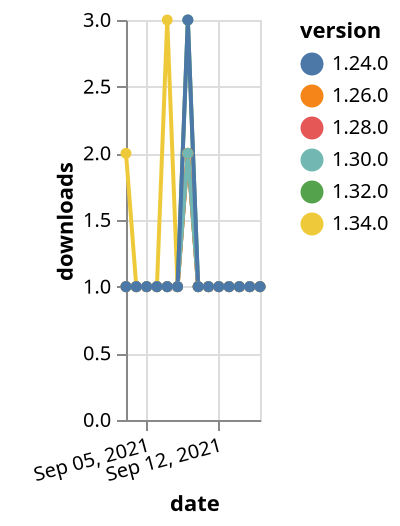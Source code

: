 {"$schema": "https://vega.github.io/schema/vega-lite/v5.json", "description": "A simple bar chart with embedded data.", "data": {"values": [{"date": "2021-09-03", "total": 136, "delta": 2, "version": "1.34.0"}, {"date": "2021-09-04", "total": 137, "delta": 1, "version": "1.34.0"}, {"date": "2021-09-05", "total": 138, "delta": 1, "version": "1.34.0"}, {"date": "2021-09-06", "total": 139, "delta": 1, "version": "1.34.0"}, {"date": "2021-09-07", "total": 142, "delta": 3, "version": "1.34.0"}, {"date": "2021-09-08", "total": 143, "delta": 1, "version": "1.34.0"}, {"date": "2021-09-09", "total": 145, "delta": 2, "version": "1.34.0"}, {"date": "2021-09-10", "total": 146, "delta": 1, "version": "1.34.0"}, {"date": "2021-09-11", "total": 147, "delta": 1, "version": "1.34.0"}, {"date": "2021-09-12", "total": 148, "delta": 1, "version": "1.34.0"}, {"date": "2021-09-13", "total": 149, "delta": 1, "version": "1.34.0"}, {"date": "2021-09-14", "total": 150, "delta": 1, "version": "1.34.0"}, {"date": "2021-09-15", "total": 151, "delta": 1, "version": "1.34.0"}, {"date": "2021-09-16", "total": 152, "delta": 1, "version": "1.34.0"}, {"date": "2021-09-03", "total": 257, "delta": 1, "version": "1.32.0"}, {"date": "2021-09-04", "total": 258, "delta": 1, "version": "1.32.0"}, {"date": "2021-09-05", "total": 259, "delta": 1, "version": "1.32.0"}, {"date": "2021-09-06", "total": 260, "delta": 1, "version": "1.32.0"}, {"date": "2021-09-07", "total": 261, "delta": 1, "version": "1.32.0"}, {"date": "2021-09-08", "total": 262, "delta": 1, "version": "1.32.0"}, {"date": "2021-09-09", "total": 265, "delta": 3, "version": "1.32.0"}, {"date": "2021-09-10", "total": 266, "delta": 1, "version": "1.32.0"}, {"date": "2021-09-11", "total": 267, "delta": 1, "version": "1.32.0"}, {"date": "2021-09-12", "total": 268, "delta": 1, "version": "1.32.0"}, {"date": "2021-09-13", "total": 269, "delta": 1, "version": "1.32.0"}, {"date": "2021-09-14", "total": 270, "delta": 1, "version": "1.32.0"}, {"date": "2021-09-15", "total": 271, "delta": 1, "version": "1.32.0"}, {"date": "2021-09-16", "total": 272, "delta": 1, "version": "1.32.0"}, {"date": "2021-09-03", "total": 230, "delta": 1, "version": "1.28.0"}, {"date": "2021-09-04", "total": 231, "delta": 1, "version": "1.28.0"}, {"date": "2021-09-05", "total": 232, "delta": 1, "version": "1.28.0"}, {"date": "2021-09-06", "total": 233, "delta": 1, "version": "1.28.0"}, {"date": "2021-09-07", "total": 234, "delta": 1, "version": "1.28.0"}, {"date": "2021-09-08", "total": 235, "delta": 1, "version": "1.28.0"}, {"date": "2021-09-09", "total": 237, "delta": 2, "version": "1.28.0"}, {"date": "2021-09-10", "total": 238, "delta": 1, "version": "1.28.0"}, {"date": "2021-09-11", "total": 239, "delta": 1, "version": "1.28.0"}, {"date": "2021-09-12", "total": 240, "delta": 1, "version": "1.28.0"}, {"date": "2021-09-13", "total": 241, "delta": 1, "version": "1.28.0"}, {"date": "2021-09-14", "total": 242, "delta": 1, "version": "1.28.0"}, {"date": "2021-09-15", "total": 243, "delta": 1, "version": "1.28.0"}, {"date": "2021-09-16", "total": 244, "delta": 1, "version": "1.28.0"}, {"date": "2021-09-03", "total": 208, "delta": 1, "version": "1.26.0"}, {"date": "2021-09-04", "total": 209, "delta": 1, "version": "1.26.0"}, {"date": "2021-09-05", "total": 210, "delta": 1, "version": "1.26.0"}, {"date": "2021-09-06", "total": 211, "delta": 1, "version": "1.26.0"}, {"date": "2021-09-07", "total": 212, "delta": 1, "version": "1.26.0"}, {"date": "2021-09-08", "total": 213, "delta": 1, "version": "1.26.0"}, {"date": "2021-09-09", "total": 215, "delta": 2, "version": "1.26.0"}, {"date": "2021-09-10", "total": 216, "delta": 1, "version": "1.26.0"}, {"date": "2021-09-11", "total": 217, "delta": 1, "version": "1.26.0"}, {"date": "2021-09-12", "total": 218, "delta": 1, "version": "1.26.0"}, {"date": "2021-09-13", "total": 219, "delta": 1, "version": "1.26.0"}, {"date": "2021-09-14", "total": 220, "delta": 1, "version": "1.26.0"}, {"date": "2021-09-15", "total": 221, "delta": 1, "version": "1.26.0"}, {"date": "2021-09-16", "total": 222, "delta": 1, "version": "1.26.0"}, {"date": "2021-09-03", "total": 179, "delta": 1, "version": "1.30.0"}, {"date": "2021-09-04", "total": 180, "delta": 1, "version": "1.30.0"}, {"date": "2021-09-05", "total": 181, "delta": 1, "version": "1.30.0"}, {"date": "2021-09-06", "total": 182, "delta": 1, "version": "1.30.0"}, {"date": "2021-09-07", "total": 183, "delta": 1, "version": "1.30.0"}, {"date": "2021-09-08", "total": 184, "delta": 1, "version": "1.30.0"}, {"date": "2021-09-09", "total": 186, "delta": 2, "version": "1.30.0"}, {"date": "2021-09-10", "total": 187, "delta": 1, "version": "1.30.0"}, {"date": "2021-09-11", "total": 188, "delta": 1, "version": "1.30.0"}, {"date": "2021-09-12", "total": 189, "delta": 1, "version": "1.30.0"}, {"date": "2021-09-13", "total": 190, "delta": 1, "version": "1.30.0"}, {"date": "2021-09-14", "total": 191, "delta": 1, "version": "1.30.0"}, {"date": "2021-09-15", "total": 192, "delta": 1, "version": "1.30.0"}, {"date": "2021-09-16", "total": 193, "delta": 1, "version": "1.30.0"}, {"date": "2021-09-03", "total": 426, "delta": 1, "version": "1.24.0"}, {"date": "2021-09-04", "total": 427, "delta": 1, "version": "1.24.0"}, {"date": "2021-09-05", "total": 428, "delta": 1, "version": "1.24.0"}, {"date": "2021-09-06", "total": 429, "delta": 1, "version": "1.24.0"}, {"date": "2021-09-07", "total": 430, "delta": 1, "version": "1.24.0"}, {"date": "2021-09-08", "total": 431, "delta": 1, "version": "1.24.0"}, {"date": "2021-09-09", "total": 434, "delta": 3, "version": "1.24.0"}, {"date": "2021-09-10", "total": 435, "delta": 1, "version": "1.24.0"}, {"date": "2021-09-11", "total": 436, "delta": 1, "version": "1.24.0"}, {"date": "2021-09-12", "total": 437, "delta": 1, "version": "1.24.0"}, {"date": "2021-09-13", "total": 438, "delta": 1, "version": "1.24.0"}, {"date": "2021-09-14", "total": 439, "delta": 1, "version": "1.24.0"}, {"date": "2021-09-15", "total": 440, "delta": 1, "version": "1.24.0"}, {"date": "2021-09-16", "total": 441, "delta": 1, "version": "1.24.0"}]}, "width": "container", "mark": {"type": "line", "point": {"filled": true}}, "encoding": {"x": {"field": "date", "type": "temporal", "timeUnit": "yearmonthdate", "title": "date", "axis": {"labelAngle": -15}}, "y": {"field": "delta", "type": "quantitative", "title": "downloads"}, "color": {"field": "version", "type": "nominal"}, "tooltip": {"field": "delta"}}}